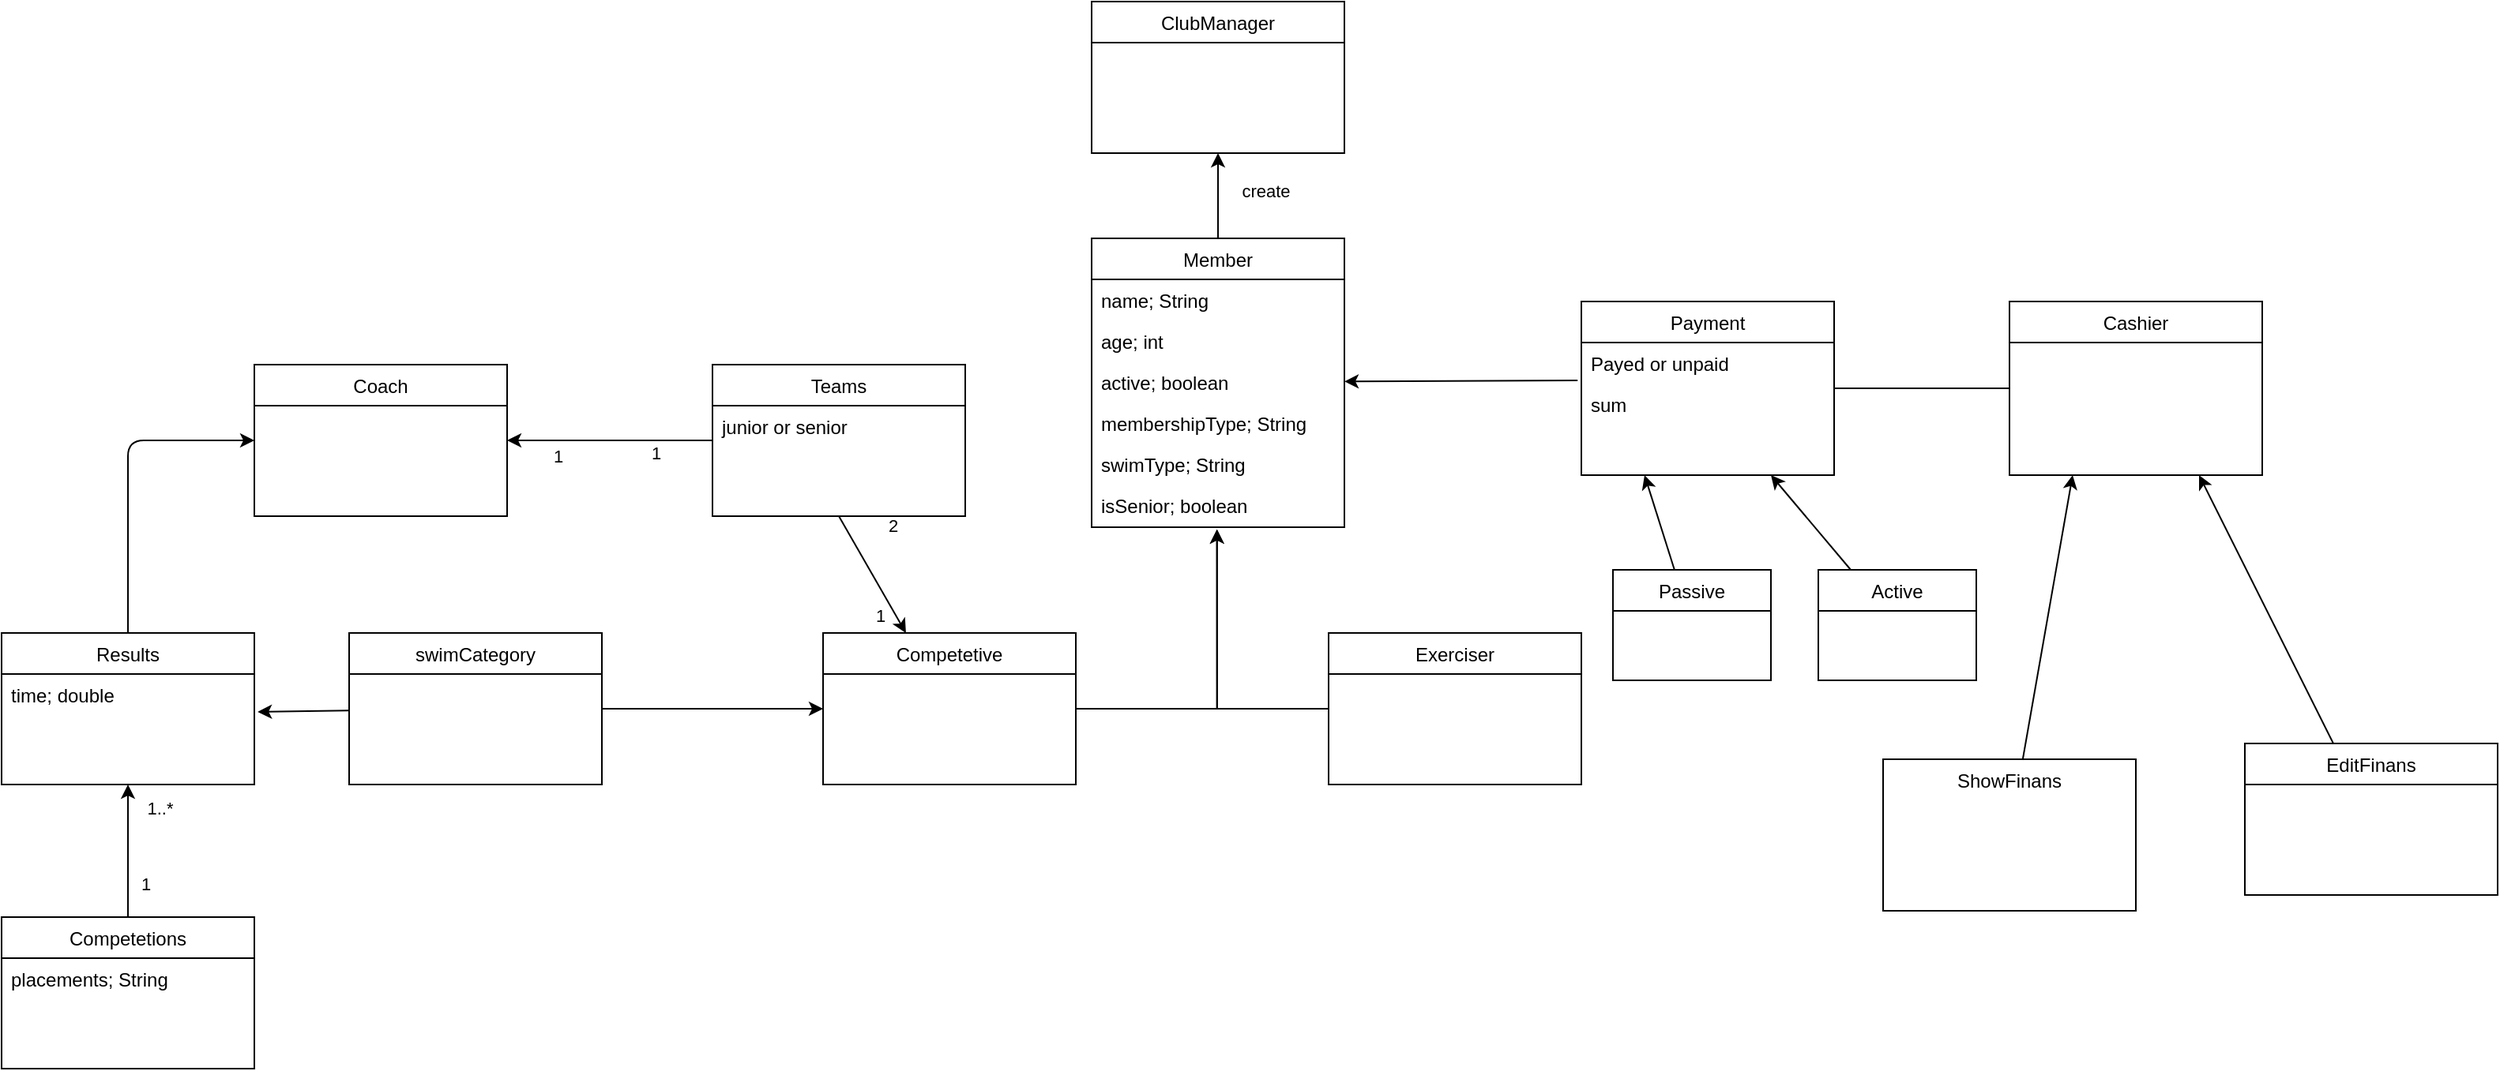 <mxfile version="20.6.0" type="github">
  <diagram id="C5RBs43oDa-KdzZeNtuy" name="Page-1">
    <mxGraphModel dx="1940" dy="1928" grid="1" gridSize="10" guides="1" tooltips="1" connect="1" arrows="1" fold="1" page="1" pageScale="1" pageWidth="827" pageHeight="1169" math="0" shadow="0">
      <root>
        <mxCell id="WIyWlLk6GJQsqaUBKTNV-0" />
        <mxCell id="WIyWlLk6GJQsqaUBKTNV-1" parent="WIyWlLk6GJQsqaUBKTNV-0" />
        <mxCell id="PdugD3EPtKXio4C6VVR0-122" style="edgeStyle=none;rounded=1;orthogonalLoop=1;jettySize=auto;html=1;entryX=0.5;entryY=1;entryDx=0;entryDy=0;" edge="1" parent="WIyWlLk6GJQsqaUBKTNV-1" source="cX0niRZGGtiStosXV-TN-9" target="PdugD3EPtKXio4C6VVR0-0">
          <mxGeometry relative="1" as="geometry" />
        </mxCell>
        <mxCell id="PdugD3EPtKXio4C6VVR0-138" value="create" style="edgeLabel;html=1;align=center;verticalAlign=middle;resizable=0;points=[];" vertex="1" connectable="0" parent="PdugD3EPtKXio4C6VVR0-122">
          <mxGeometry x="0.164" y="1" relative="1" as="geometry">
            <mxPoint x="31" y="1" as="offset" />
          </mxGeometry>
        </mxCell>
        <mxCell id="cX0niRZGGtiStosXV-TN-9" value="Member" style="swimlane;fontStyle=0;align=center;verticalAlign=top;childLayout=stackLayout;horizontal=1;startSize=26;horizontalStack=0;resizeParent=1;resizeLast=0;collapsible=1;marginBottom=0;rounded=0;shadow=0;strokeWidth=1;" parent="WIyWlLk6GJQsqaUBKTNV-1" vertex="1">
          <mxGeometry x="580" y="-530" width="160" height="183" as="geometry">
            <mxRectangle x="70" y="280" width="160" height="26" as="alternateBounds" />
          </mxGeometry>
        </mxCell>
        <mxCell id="cX0niRZGGtiStosXV-TN-10" value="name; String" style="text;align=left;verticalAlign=top;spacingLeft=4;spacingRight=4;overflow=hidden;rotatable=0;points=[[0,0.5],[1,0.5]];portConstraint=eastwest;" parent="cX0niRZGGtiStosXV-TN-9" vertex="1">
          <mxGeometry y="26" width="160" height="26" as="geometry" />
        </mxCell>
        <mxCell id="PdugD3EPtKXio4C6VVR0-20" value="age; int" style="text;align=left;verticalAlign=top;spacingLeft=4;spacingRight=4;overflow=hidden;rotatable=0;points=[[0,0.5],[1,0.5]];portConstraint=eastwest;" vertex="1" parent="cX0niRZGGtiStosXV-TN-9">
          <mxGeometry y="52" width="160" height="26" as="geometry" />
        </mxCell>
        <mxCell id="PdugD3EPtKXio4C6VVR0-21" value="active; boolean" style="text;align=left;verticalAlign=top;spacingLeft=4;spacingRight=4;overflow=hidden;rotatable=0;points=[[0,0.5],[1,0.5]];portConstraint=eastwest;" vertex="1" parent="cX0niRZGGtiStosXV-TN-9">
          <mxGeometry y="78" width="160" height="26" as="geometry" />
        </mxCell>
        <mxCell id="PdugD3EPtKXio4C6VVR0-23" value="membershipType; String" style="text;align=left;verticalAlign=top;spacingLeft=4;spacingRight=4;overflow=hidden;rotatable=0;points=[[0,0.5],[1,0.5]];portConstraint=eastwest;" vertex="1" parent="cX0niRZGGtiStosXV-TN-9">
          <mxGeometry y="104" width="160" height="26" as="geometry" />
        </mxCell>
        <mxCell id="PdugD3EPtKXio4C6VVR0-24" value="swimType; String" style="text;align=left;verticalAlign=top;spacingLeft=4;spacingRight=4;overflow=hidden;rotatable=0;points=[[0,0.5],[1,0.5]];portConstraint=eastwest;" vertex="1" parent="cX0niRZGGtiStosXV-TN-9">
          <mxGeometry y="130" width="160" height="26" as="geometry" />
        </mxCell>
        <mxCell id="PdugD3EPtKXio4C6VVR0-147" value="isSenior; boolean" style="text;align=left;verticalAlign=top;spacingLeft=4;spacingRight=4;overflow=hidden;rotatable=0;points=[[0,0.5],[1,0.5]];portConstraint=eastwest;" vertex="1" parent="cX0niRZGGtiStosXV-TN-9">
          <mxGeometry y="156" width="160" height="26" as="geometry" />
        </mxCell>
        <mxCell id="PdugD3EPtKXio4C6VVR0-0" value="ClubManager" style="swimlane;fontStyle=0;align=center;verticalAlign=top;childLayout=stackLayout;horizontal=1;startSize=26;horizontalStack=0;resizeParent=1;resizeLast=0;collapsible=1;marginBottom=0;rounded=0;shadow=0;strokeWidth=1;" vertex="1" parent="WIyWlLk6GJQsqaUBKTNV-1">
          <mxGeometry x="580" y="-680" width="160" height="96" as="geometry">
            <mxRectangle x="320" y="-900" width="160" height="26" as="alternateBounds" />
          </mxGeometry>
        </mxCell>
        <mxCell id="PdugD3EPtKXio4C6VVR0-5" value="Coach" style="swimlane;fontStyle=0;align=center;verticalAlign=top;childLayout=stackLayout;horizontal=1;startSize=26;horizontalStack=0;resizeParent=1;resizeLast=0;collapsible=1;marginBottom=0;rounded=0;shadow=0;strokeWidth=1;" vertex="1" parent="WIyWlLk6GJQsqaUBKTNV-1">
          <mxGeometry x="50" y="-450" width="160" height="96" as="geometry">
            <mxRectangle x="80" y="-900" width="160" height="26" as="alternateBounds" />
          </mxGeometry>
        </mxCell>
        <mxCell id="PdugD3EPtKXio4C6VVR0-10" value="Cashier" style="swimlane;fontStyle=0;align=center;verticalAlign=top;childLayout=stackLayout;horizontal=1;startSize=26;horizontalStack=0;resizeParent=1;resizeLast=0;collapsible=1;marginBottom=0;rounded=0;shadow=0;strokeWidth=1;" vertex="1" parent="WIyWlLk6GJQsqaUBKTNV-1">
          <mxGeometry x="1161" y="-490" width="160" height="110" as="geometry">
            <mxRectangle x="560" y="-900" width="160" height="26" as="alternateBounds" />
          </mxGeometry>
        </mxCell>
        <mxCell id="PdugD3EPtKXio4C6VVR0-167" style="edgeStyle=none;rounded=1;orthogonalLoop=1;jettySize=auto;html=1;exitX=0.5;exitY=1;exitDx=0;exitDy=0;" edge="1" parent="WIyWlLk6GJQsqaUBKTNV-1" source="PdugD3EPtKXio4C6VVR0-152" target="PdugD3EPtKXio4C6VVR0-91">
          <mxGeometry relative="1" as="geometry" />
        </mxCell>
        <mxCell id="PdugD3EPtKXio4C6VVR0-182" value="2" style="edgeLabel;html=1;align=center;verticalAlign=middle;resizable=0;points=[];" vertex="1" connectable="0" parent="PdugD3EPtKXio4C6VVR0-167">
          <mxGeometry x="-0.737" relative="1" as="geometry">
            <mxPoint x="28" y="-4" as="offset" />
          </mxGeometry>
        </mxCell>
        <mxCell id="PdugD3EPtKXio4C6VVR0-183" value="1" style="edgeLabel;html=1;align=center;verticalAlign=middle;resizable=0;points=[];" vertex="1" connectable="0" parent="PdugD3EPtKXio4C6VVR0-167">
          <mxGeometry x="0.742" y="4" relative="1" as="geometry">
            <mxPoint x="-15" as="offset" />
          </mxGeometry>
        </mxCell>
        <mxCell id="PdugD3EPtKXio4C6VVR0-214" style="edgeStyle=orthogonalEdgeStyle;rounded=0;orthogonalLoop=1;jettySize=auto;html=1;entryX=0.496;entryY=1.09;entryDx=0;entryDy=0;entryPerimeter=0;" edge="1" parent="WIyWlLk6GJQsqaUBKTNV-1" source="PdugD3EPtKXio4C6VVR0-91" target="PdugD3EPtKXio4C6VVR0-147">
          <mxGeometry relative="1" as="geometry">
            <mxPoint x="660" y="-300.0" as="targetPoint" />
            <Array as="points">
              <mxPoint x="659" y="-232" />
            </Array>
          </mxGeometry>
        </mxCell>
        <mxCell id="PdugD3EPtKXio4C6VVR0-91" value="Competetive" style="swimlane;fontStyle=0;align=center;verticalAlign=top;childLayout=stackLayout;horizontal=1;startSize=26;horizontalStack=0;resizeParent=1;resizeLast=0;collapsible=1;marginBottom=0;rounded=0;shadow=0;strokeWidth=1;" vertex="1" parent="WIyWlLk6GJQsqaUBKTNV-1">
          <mxGeometry x="410" y="-280" width="160" height="96" as="geometry">
            <mxRectangle x="80" y="-900" width="160" height="26" as="alternateBounds" />
          </mxGeometry>
        </mxCell>
        <mxCell id="PdugD3EPtKXio4C6VVR0-207" style="edgeStyle=none;rounded=1;orthogonalLoop=1;jettySize=auto;html=1;entryX=0.25;entryY=1;entryDx=0;entryDy=0;" edge="1" parent="WIyWlLk6GJQsqaUBKTNV-1" source="PdugD3EPtKXio4C6VVR0-92" target="PdugD3EPtKXio4C6VVR0-94">
          <mxGeometry relative="1" as="geometry" />
        </mxCell>
        <mxCell id="PdugD3EPtKXio4C6VVR0-92" value="Passive" style="swimlane;fontStyle=0;align=center;verticalAlign=top;childLayout=stackLayout;horizontal=1;startSize=26;horizontalStack=0;resizeParent=1;resizeLast=0;collapsible=1;marginBottom=0;rounded=0;shadow=0;strokeWidth=1;" vertex="1" parent="WIyWlLk6GJQsqaUBKTNV-1">
          <mxGeometry x="910" y="-320" width="100" height="70" as="geometry">
            <mxRectangle x="80" y="-900" width="160" height="26" as="alternateBounds" />
          </mxGeometry>
        </mxCell>
        <mxCell id="PdugD3EPtKXio4C6VVR0-218" style="edgeStyle=orthogonalEdgeStyle;rounded=0;orthogonalLoop=1;jettySize=auto;html=1;entryX=0.496;entryY=1.09;entryDx=0;entryDy=0;entryPerimeter=0;" edge="1" parent="WIyWlLk6GJQsqaUBKTNV-1" source="PdugD3EPtKXio4C6VVR0-93" target="PdugD3EPtKXio4C6VVR0-147">
          <mxGeometry relative="1" as="geometry">
            <mxPoint x="660" y="-232.0" as="targetPoint" />
            <Array as="points">
              <mxPoint x="660" y="-232" />
            </Array>
          </mxGeometry>
        </mxCell>
        <mxCell id="PdugD3EPtKXio4C6VVR0-93" value="Exerciser" style="swimlane;fontStyle=0;align=center;verticalAlign=top;childLayout=stackLayout;horizontal=1;startSize=26;horizontalStack=0;resizeParent=1;resizeLast=0;collapsible=1;marginBottom=0;rounded=0;shadow=0;strokeWidth=1;" vertex="1" parent="WIyWlLk6GJQsqaUBKTNV-1">
          <mxGeometry x="730" y="-280" width="160" height="96" as="geometry">
            <mxRectangle x="80" y="-900" width="160" height="26" as="alternateBounds" />
          </mxGeometry>
        </mxCell>
        <mxCell id="PdugD3EPtKXio4C6VVR0-94" value="Payment" style="swimlane;fontStyle=0;align=center;verticalAlign=top;childLayout=stackLayout;horizontal=1;startSize=26;horizontalStack=0;resizeParent=1;resizeLast=0;collapsible=1;marginBottom=0;rounded=0;shadow=0;strokeWidth=1;" vertex="1" parent="WIyWlLk6GJQsqaUBKTNV-1">
          <mxGeometry x="890" y="-490" width="160" height="110" as="geometry">
            <mxRectangle x="70" y="280" width="160" height="26" as="alternateBounds" />
          </mxGeometry>
        </mxCell>
        <mxCell id="PdugD3EPtKXio4C6VVR0-98" value="Payed or unpaid" style="text;align=left;verticalAlign=top;spacingLeft=4;spacingRight=4;overflow=hidden;rotatable=0;points=[[0,0.5],[1,0.5]];portConstraint=eastwest;" vertex="1" parent="PdugD3EPtKXio4C6VVR0-94">
          <mxGeometry y="26" width="160" height="26" as="geometry" />
        </mxCell>
        <mxCell id="PdugD3EPtKXio4C6VVR0-99" value="sum" style="text;align=left;verticalAlign=top;spacingLeft=4;spacingRight=4;overflow=hidden;rotatable=0;points=[[0,0.5],[1,0.5]];portConstraint=eastwest;" vertex="1" parent="PdugD3EPtKXio4C6VVR0-94">
          <mxGeometry y="52" width="160" height="26" as="geometry" />
        </mxCell>
        <mxCell id="PdugD3EPtKXio4C6VVR0-113" style="edgeStyle=none;rounded=1;orthogonalLoop=1;jettySize=auto;html=1;entryX=0.25;entryY=1;entryDx=0;entryDy=0;" edge="1" parent="WIyWlLk6GJQsqaUBKTNV-1" source="PdugD3EPtKXio4C6VVR0-109" target="PdugD3EPtKXio4C6VVR0-10">
          <mxGeometry relative="1" as="geometry" />
        </mxCell>
        <mxCell id="PdugD3EPtKXio4C6VVR0-109" value="ShowFinans" style="swimlane;fontStyle=0;align=center;verticalAlign=top;childLayout=stackLayout;horizontal=1;startSize=26;horizontalStack=0;resizeParent=1;resizeLast=0;collapsible=1;marginBottom=0;rounded=0;shadow=0;strokeWidth=1;strokeColor=default;swimlaneLine=0;" vertex="1" parent="WIyWlLk6GJQsqaUBKTNV-1">
          <mxGeometry x="1081" y="-200" width="160" height="96" as="geometry">
            <mxRectangle x="80" y="-900" width="160" height="26" as="alternateBounds" />
          </mxGeometry>
        </mxCell>
        <mxCell id="PdugD3EPtKXio4C6VVR0-114" style="edgeStyle=none;rounded=1;orthogonalLoop=1;jettySize=auto;html=1;entryX=0.75;entryY=1;entryDx=0;entryDy=0;" edge="1" parent="WIyWlLk6GJQsqaUBKTNV-1" source="PdugD3EPtKXio4C6VVR0-110" target="PdugD3EPtKXio4C6VVR0-10">
          <mxGeometry relative="1" as="geometry" />
        </mxCell>
        <mxCell id="PdugD3EPtKXio4C6VVR0-110" value="EditFinans" style="swimlane;fontStyle=0;align=center;verticalAlign=top;childLayout=stackLayout;horizontal=1;startSize=26;horizontalStack=0;resizeParent=1;resizeLast=0;collapsible=1;marginBottom=0;rounded=0;shadow=0;strokeWidth=1;" vertex="1" parent="WIyWlLk6GJQsqaUBKTNV-1">
          <mxGeometry x="1310" y="-210" width="160" height="96" as="geometry">
            <mxRectangle x="80" y="-900" width="160" height="26" as="alternateBounds" />
          </mxGeometry>
        </mxCell>
        <mxCell id="PdugD3EPtKXio4C6VVR0-193" style="edgeStyle=orthogonalEdgeStyle;rounded=1;orthogonalLoop=1;jettySize=auto;html=1;entryX=0;entryY=0.5;entryDx=0;entryDy=0;" edge="1" parent="WIyWlLk6GJQsqaUBKTNV-1" source="PdugD3EPtKXio4C6VVR0-124" target="PdugD3EPtKXio4C6VVR0-5">
          <mxGeometry relative="1" as="geometry" />
        </mxCell>
        <mxCell id="PdugD3EPtKXio4C6VVR0-124" value="Results" style="swimlane;fontStyle=0;align=center;verticalAlign=top;childLayout=stackLayout;horizontal=1;startSize=26;horizontalStack=0;resizeParent=1;resizeLast=0;collapsible=1;marginBottom=0;rounded=0;shadow=0;strokeWidth=1;" vertex="1" parent="WIyWlLk6GJQsqaUBKTNV-1">
          <mxGeometry x="-110" y="-280" width="160" height="96" as="geometry">
            <mxRectangle x="80" y="-900" width="160" height="26" as="alternateBounds" />
          </mxGeometry>
        </mxCell>
        <mxCell id="PdugD3EPtKXio4C6VVR0-126" value="time; double" style="text;align=left;verticalAlign=top;spacingLeft=4;spacingRight=4;overflow=hidden;rotatable=0;points=[[0,0.5],[1,0.5]];portConstraint=eastwest;" vertex="1" parent="PdugD3EPtKXio4C6VVR0-124">
          <mxGeometry y="26" width="160" height="26" as="geometry" />
        </mxCell>
        <mxCell id="PdugD3EPtKXio4C6VVR0-185" style="edgeStyle=none;rounded=1;orthogonalLoop=1;jettySize=auto;html=1;entryX=0;entryY=0.5;entryDx=0;entryDy=0;" edge="1" parent="WIyWlLk6GJQsqaUBKTNV-1" source="PdugD3EPtKXio4C6VVR0-128" target="PdugD3EPtKXio4C6VVR0-91">
          <mxGeometry relative="1" as="geometry" />
        </mxCell>
        <mxCell id="PdugD3EPtKXio4C6VVR0-195" style="rounded=1;orthogonalLoop=1;jettySize=auto;html=1;entryX=1.013;entryY=0.923;entryDx=0;entryDy=0;entryPerimeter=0;" edge="1" parent="WIyWlLk6GJQsqaUBKTNV-1" source="PdugD3EPtKXio4C6VVR0-128" target="PdugD3EPtKXio4C6VVR0-126">
          <mxGeometry relative="1" as="geometry" />
        </mxCell>
        <mxCell id="PdugD3EPtKXio4C6VVR0-128" value="swimCategory" style="swimlane;fontStyle=0;align=center;verticalAlign=top;childLayout=stackLayout;horizontal=1;startSize=26;horizontalStack=0;resizeParent=1;resizeLast=0;collapsible=1;marginBottom=0;rounded=0;shadow=0;strokeWidth=1;" vertex="1" parent="WIyWlLk6GJQsqaUBKTNV-1">
          <mxGeometry x="110" y="-280" width="160" height="96" as="geometry">
            <mxRectangle x="80" y="-900" width="160" height="26" as="alternateBounds" />
          </mxGeometry>
        </mxCell>
        <mxCell id="PdugD3EPtKXio4C6VVR0-187" style="edgeStyle=none;rounded=1;orthogonalLoop=1;jettySize=auto;html=1;entryX=0.5;entryY=1;entryDx=0;entryDy=0;" edge="1" parent="WIyWlLk6GJQsqaUBKTNV-1" source="PdugD3EPtKXio4C6VVR0-141" target="PdugD3EPtKXio4C6VVR0-124">
          <mxGeometry relative="1" as="geometry" />
        </mxCell>
        <mxCell id="PdugD3EPtKXio4C6VVR0-188" value="1" style="edgeLabel;html=1;align=center;verticalAlign=middle;resizable=0;points=[];" vertex="1" connectable="0" parent="PdugD3EPtKXio4C6VVR0-187">
          <mxGeometry x="-0.644" y="1" relative="1" as="geometry">
            <mxPoint x="12" y="-6" as="offset" />
          </mxGeometry>
        </mxCell>
        <mxCell id="PdugD3EPtKXio4C6VVR0-191" value="1..*" style="edgeLabel;html=1;align=center;verticalAlign=middle;resizable=0;points=[];" vertex="1" connectable="0" parent="PdugD3EPtKXio4C6VVR0-187">
          <mxGeometry x="0.754" y="-3" relative="1" as="geometry">
            <mxPoint x="17" y="4" as="offset" />
          </mxGeometry>
        </mxCell>
        <mxCell id="PdugD3EPtKXio4C6VVR0-141" value="Competetions" style="swimlane;fontStyle=0;align=center;verticalAlign=top;childLayout=stackLayout;horizontal=1;startSize=26;horizontalStack=0;resizeParent=1;resizeLast=0;collapsible=1;marginBottom=0;rounded=0;shadow=0;strokeWidth=1;" vertex="1" parent="WIyWlLk6GJQsqaUBKTNV-1">
          <mxGeometry x="-110" y="-100" width="160" height="96" as="geometry">
            <mxRectangle x="80" y="-900" width="160" height="26" as="alternateBounds" />
          </mxGeometry>
        </mxCell>
        <mxCell id="PdugD3EPtKXio4C6VVR0-209" value="placements; String" style="text;align=left;verticalAlign=top;spacingLeft=4;spacingRight=4;overflow=hidden;rotatable=0;points=[[0,0.5],[1,0.5]];portConstraint=eastwest;" vertex="1" parent="PdugD3EPtKXio4C6VVR0-141">
          <mxGeometry y="26" width="160" height="26" as="geometry" />
        </mxCell>
        <mxCell id="PdugD3EPtKXio4C6VVR0-178" style="edgeStyle=none;rounded=1;orthogonalLoop=1;jettySize=auto;html=1;entryX=1;entryY=0.5;entryDx=0;entryDy=0;" edge="1" parent="WIyWlLk6GJQsqaUBKTNV-1" source="PdugD3EPtKXio4C6VVR0-152" target="PdugD3EPtKXio4C6VVR0-5">
          <mxGeometry relative="1" as="geometry">
            <mxPoint x="260" y="-412" as="targetPoint" />
          </mxGeometry>
        </mxCell>
        <mxCell id="PdugD3EPtKXio4C6VVR0-180" value="1" style="edgeLabel;html=1;align=center;verticalAlign=middle;resizable=0;points=[];" vertex="1" connectable="0" parent="PdugD3EPtKXio4C6VVR0-178">
          <mxGeometry x="0.551" y="-1" relative="1" as="geometry">
            <mxPoint x="3" y="11" as="offset" />
          </mxGeometry>
        </mxCell>
        <mxCell id="PdugD3EPtKXio4C6VVR0-181" value="1" style="edgeLabel;html=1;align=center;verticalAlign=middle;resizable=0;points=[];" vertex="1" connectable="0" parent="PdugD3EPtKXio4C6VVR0-178">
          <mxGeometry x="-0.591" y="-2" relative="1" as="geometry">
            <mxPoint x="-10" y="10" as="offset" />
          </mxGeometry>
        </mxCell>
        <mxCell id="PdugD3EPtKXio4C6VVR0-152" value="Teams" style="swimlane;fontStyle=0;align=center;verticalAlign=top;childLayout=stackLayout;horizontal=1;startSize=26;horizontalStack=0;resizeParent=1;resizeLast=0;collapsible=1;marginBottom=0;rounded=0;shadow=0;strokeWidth=1;" vertex="1" parent="WIyWlLk6GJQsqaUBKTNV-1">
          <mxGeometry x="340" y="-450" width="160" height="96" as="geometry">
            <mxRectangle x="80" y="-900" width="160" height="26" as="alternateBounds" />
          </mxGeometry>
        </mxCell>
        <mxCell id="PdugD3EPtKXio4C6VVR0-153" value="junior or senior" style="text;align=left;verticalAlign=top;spacingLeft=4;spacingRight=4;overflow=hidden;rotatable=0;points=[[0,0.5],[1,0.5]];portConstraint=eastwest;" vertex="1" parent="PdugD3EPtKXio4C6VVR0-152">
          <mxGeometry y="26" width="160" height="26" as="geometry" />
        </mxCell>
        <mxCell id="PdugD3EPtKXio4C6VVR0-166" style="edgeStyle=none;shape=link;rounded=1;orthogonalLoop=1;jettySize=auto;html=1;exitX=0.25;exitY=0;exitDx=0;exitDy=0;" edge="1" parent="WIyWlLk6GJQsqaUBKTNV-1" source="PdugD3EPtKXio4C6VVR0-5" target="PdugD3EPtKXio4C6VVR0-5">
          <mxGeometry relative="1" as="geometry" />
        </mxCell>
        <mxCell id="PdugD3EPtKXio4C6VVR0-179" style="edgeStyle=none;rounded=1;orthogonalLoop=1;jettySize=auto;html=1;exitX=0.75;exitY=0;exitDx=0;exitDy=0;" edge="1" parent="WIyWlLk6GJQsqaUBKTNV-1" source="PdugD3EPtKXio4C6VVR0-152" target="PdugD3EPtKXio4C6VVR0-152">
          <mxGeometry relative="1" as="geometry" />
        </mxCell>
        <mxCell id="PdugD3EPtKXio4C6VVR0-118" style="edgeStyle=none;rounded=1;orthogonalLoop=1;jettySize=auto;html=1;exitX=-0.015;exitY=-0.077;exitDx=0;exitDy=0;exitPerimeter=0;" edge="1" parent="WIyWlLk6GJQsqaUBKTNV-1" source="PdugD3EPtKXio4C6VVR0-99" target="PdugD3EPtKXio4C6VVR0-21">
          <mxGeometry relative="1" as="geometry" />
        </mxCell>
        <mxCell id="PdugD3EPtKXio4C6VVR0-208" style="edgeStyle=none;rounded=1;orthogonalLoop=1;jettySize=auto;html=1;entryX=0.75;entryY=1;entryDx=0;entryDy=0;" edge="1" parent="WIyWlLk6GJQsqaUBKTNV-1" source="PdugD3EPtKXio4C6VVR0-206" target="PdugD3EPtKXio4C6VVR0-94">
          <mxGeometry relative="1" as="geometry" />
        </mxCell>
        <mxCell id="PdugD3EPtKXio4C6VVR0-206" value="Active" style="swimlane;fontStyle=0;align=center;verticalAlign=top;childLayout=stackLayout;horizontal=1;startSize=26;horizontalStack=0;resizeParent=1;resizeLast=0;collapsible=1;marginBottom=0;rounded=0;shadow=0;strokeWidth=1;" vertex="1" parent="WIyWlLk6GJQsqaUBKTNV-1">
          <mxGeometry x="1040" y="-320" width="100" height="70" as="geometry">
            <mxRectangle x="80" y="-900" width="160" height="26" as="alternateBounds" />
          </mxGeometry>
        </mxCell>
        <mxCell id="PdugD3EPtKXio4C6VVR0-220" value="" style="endArrow=none;html=1;rounded=0;shadow=0;sketch=0;strokeColor=default;entryX=0;entryY=0.5;entryDx=0;entryDy=0;" edge="1" parent="WIyWlLk6GJQsqaUBKTNV-1" target="PdugD3EPtKXio4C6VVR0-10">
          <mxGeometry width="50" height="50" relative="1" as="geometry">
            <mxPoint x="1050" y="-435" as="sourcePoint" />
            <mxPoint x="930" y="-580" as="targetPoint" />
          </mxGeometry>
        </mxCell>
      </root>
    </mxGraphModel>
  </diagram>
</mxfile>
